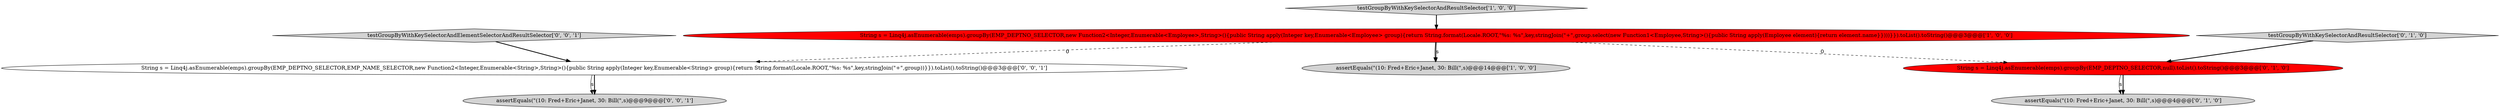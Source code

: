 digraph {
0 [style = filled, label = "testGroupByWithKeySelectorAndResultSelector['1', '0', '0']", fillcolor = lightgray, shape = diamond image = "AAA0AAABBB1BBB"];
1 [style = filled, label = "String s = Linq4j.asEnumerable(emps).groupBy(EMP_DEPTNO_SELECTOR,new Function2<Integer,Enumerable<Employee>,String>(){public String apply(Integer key,Enumerable<Employee> group){return String.format(Locale.ROOT,\"%s: %s\",key,stringJoin(\"+\",group.select(new Function1<Employee,String>(){public String apply(Employee element){return element.name}})))}}).toList().toString()@@@3@@@['1', '0', '0']", fillcolor = red, shape = ellipse image = "AAA1AAABBB1BBB"];
8 [style = filled, label = "assertEquals(\"(10: Fred+Eric+Janet, 30: Bill(\",s)@@@9@@@['0', '0', '1']", fillcolor = lightgray, shape = ellipse image = "AAA0AAABBB3BBB"];
5 [style = filled, label = "testGroupByWithKeySelectorAndResultSelector['0', '1', '0']", fillcolor = lightgray, shape = diamond image = "AAA0AAABBB2BBB"];
6 [style = filled, label = "String s = Linq4j.asEnumerable(emps).groupBy(EMP_DEPTNO_SELECTOR,EMP_NAME_SELECTOR,new Function2<Integer,Enumerable<String>,String>(){public String apply(Integer key,Enumerable<String> group){return String.format(Locale.ROOT,\"%s: %s\",key,stringJoin(\"+\",group))}}).toList().toString()@@@3@@@['0', '0', '1']", fillcolor = white, shape = ellipse image = "AAA0AAABBB3BBB"];
3 [style = filled, label = "String s = Linq4j.asEnumerable(emps).groupBy(EMP_DEPTNO_SELECTOR,null).toList().toString()@@@3@@@['0', '1', '0']", fillcolor = red, shape = ellipse image = "AAA1AAABBB2BBB"];
2 [style = filled, label = "assertEquals(\"(10: Fred+Eric+Janet, 30: Bill(\",s)@@@14@@@['1', '0', '0']", fillcolor = lightgray, shape = ellipse image = "AAA0AAABBB1BBB"];
7 [style = filled, label = "testGroupByWithKeySelectorAndElementSelectorAndResultSelector['0', '0', '1']", fillcolor = lightgray, shape = diamond image = "AAA0AAABBB3BBB"];
4 [style = filled, label = "assertEquals(\"(10: Fred+Eric+Janet, 30: Bill(\",s)@@@4@@@['0', '1', '0']", fillcolor = lightgray, shape = ellipse image = "AAA0AAABBB2BBB"];
5->3 [style = bold, label=""];
1->2 [style = bold, label=""];
7->6 [style = bold, label=""];
1->3 [style = dashed, label="0"];
6->8 [style = solid, label="s"];
3->4 [style = solid, label="s"];
3->4 [style = bold, label=""];
0->1 [style = bold, label=""];
1->6 [style = dashed, label="0"];
6->8 [style = bold, label=""];
1->2 [style = solid, label="s"];
}
